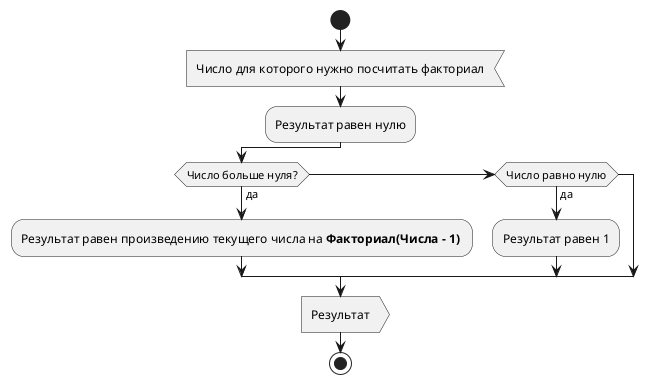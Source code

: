 ﻿@startuml

start
:Число для которого нужно посчитать факториал<
:Результат равен нулю;
if (Число больше нуля?) then (да)
	:Результат равен произведению текущего числа на <b>Факториал(Числа - 1)</b> ;
elseif (Число равно нулю) then (да)
	:Результат равен 1;
endif
:Результат>
stop
@enduml
